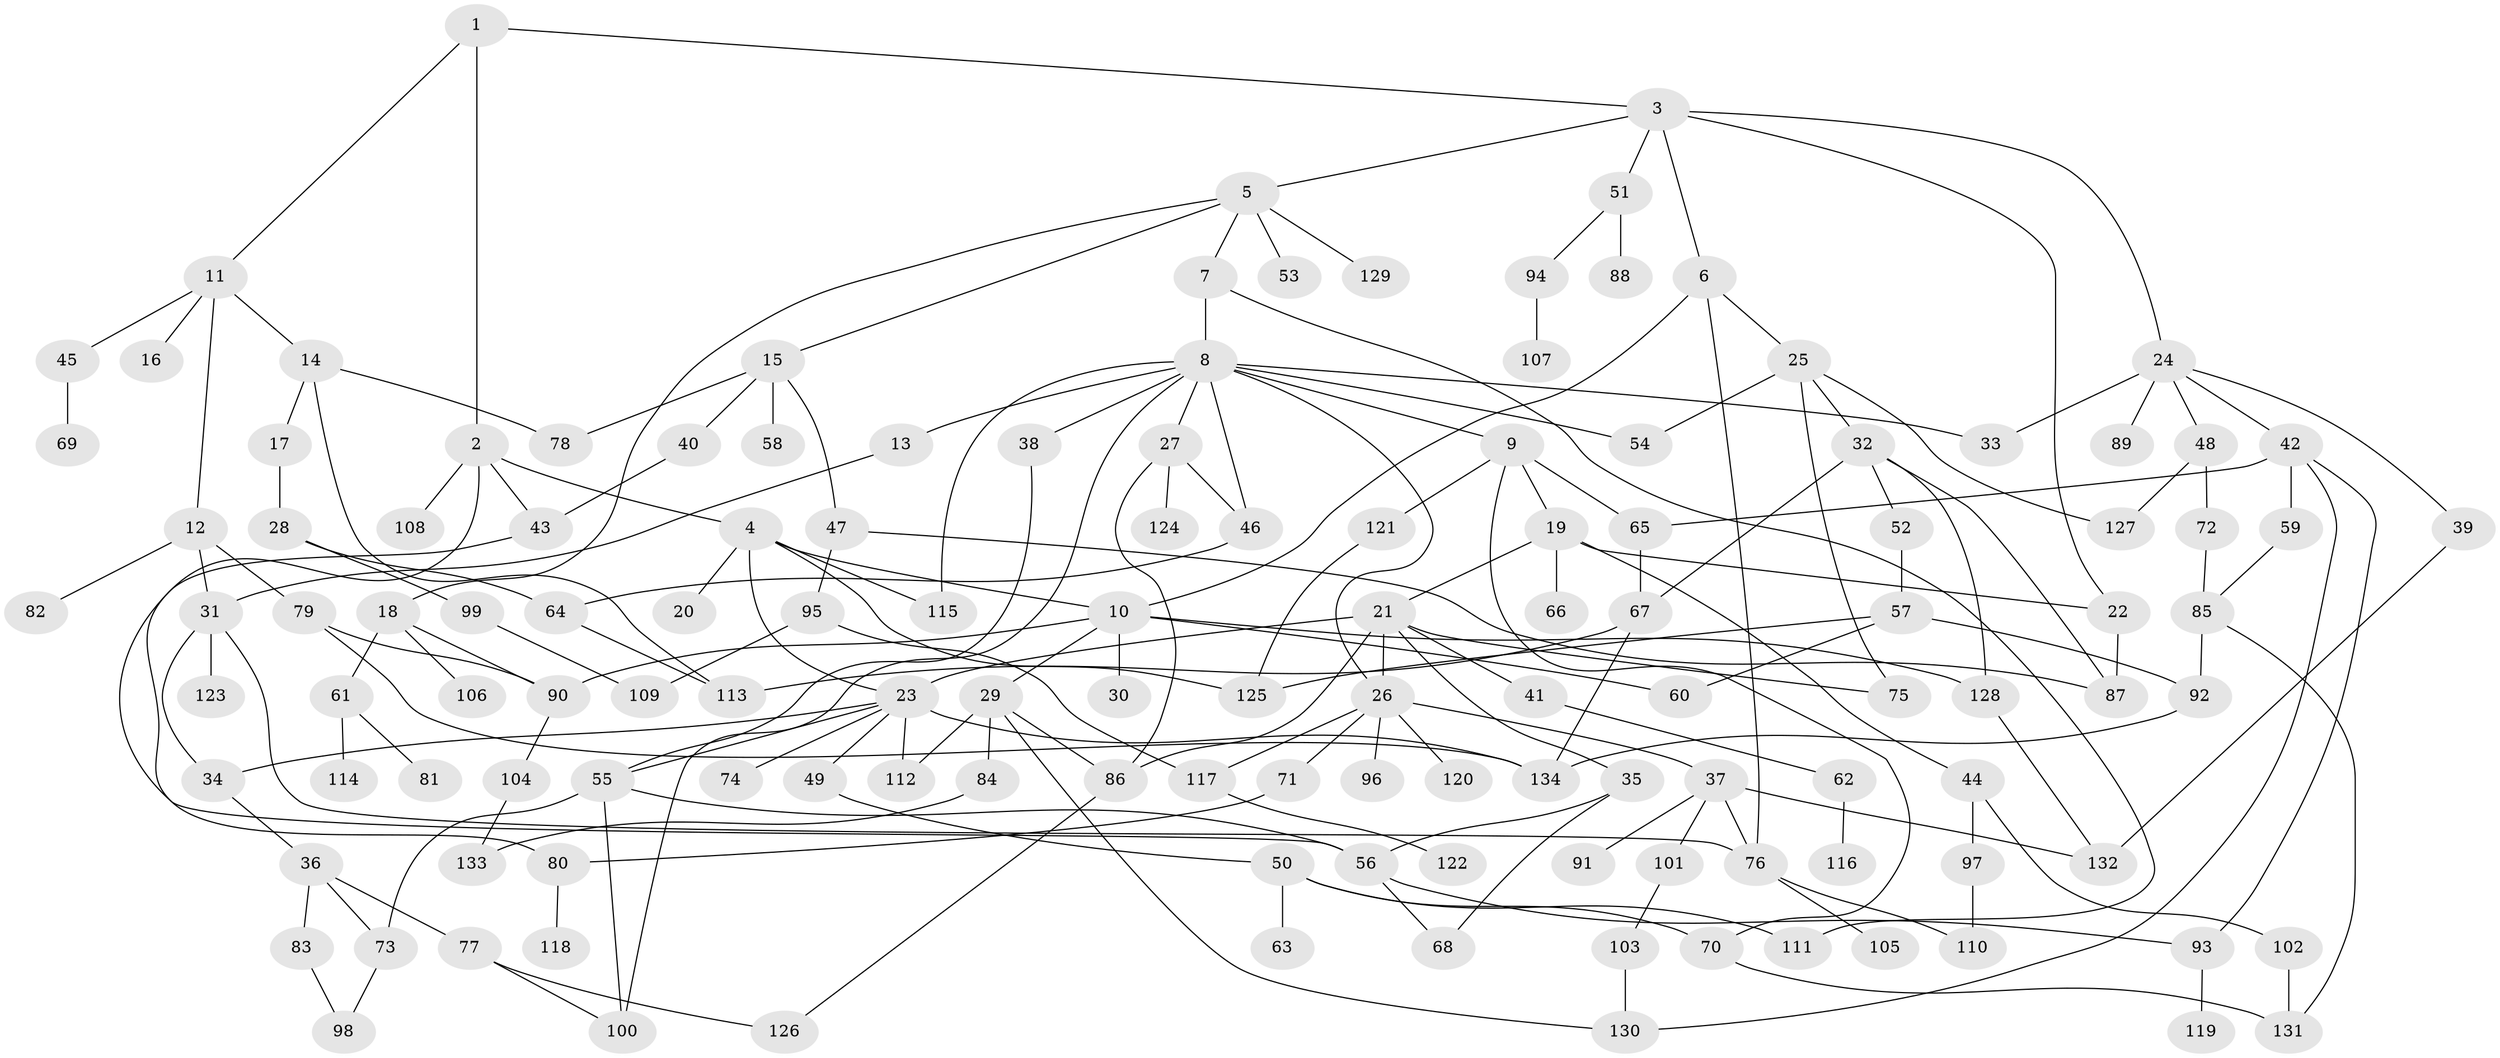 // Generated by graph-tools (version 1.1) at 2025/41/03/09/25 04:41:56]
// undirected, 134 vertices, 193 edges
graph export_dot {
graph [start="1"]
  node [color=gray90,style=filled];
  1;
  2;
  3;
  4;
  5;
  6;
  7;
  8;
  9;
  10;
  11;
  12;
  13;
  14;
  15;
  16;
  17;
  18;
  19;
  20;
  21;
  22;
  23;
  24;
  25;
  26;
  27;
  28;
  29;
  30;
  31;
  32;
  33;
  34;
  35;
  36;
  37;
  38;
  39;
  40;
  41;
  42;
  43;
  44;
  45;
  46;
  47;
  48;
  49;
  50;
  51;
  52;
  53;
  54;
  55;
  56;
  57;
  58;
  59;
  60;
  61;
  62;
  63;
  64;
  65;
  66;
  67;
  68;
  69;
  70;
  71;
  72;
  73;
  74;
  75;
  76;
  77;
  78;
  79;
  80;
  81;
  82;
  83;
  84;
  85;
  86;
  87;
  88;
  89;
  90;
  91;
  92;
  93;
  94;
  95;
  96;
  97;
  98;
  99;
  100;
  101;
  102;
  103;
  104;
  105;
  106;
  107;
  108;
  109;
  110;
  111;
  112;
  113;
  114;
  115;
  116;
  117;
  118;
  119;
  120;
  121;
  122;
  123;
  124;
  125;
  126;
  127;
  128;
  129;
  130;
  131;
  132;
  133;
  134;
  1 -- 2;
  1 -- 3;
  1 -- 11;
  2 -- 4;
  2 -- 43;
  2 -- 108;
  2 -- 56;
  3 -- 5;
  3 -- 6;
  3 -- 24;
  3 -- 51;
  3 -- 22;
  4 -- 10;
  4 -- 20;
  4 -- 115;
  4 -- 23;
  4 -- 125;
  5 -- 7;
  5 -- 15;
  5 -- 18;
  5 -- 53;
  5 -- 129;
  6 -- 25;
  6 -- 76;
  6 -- 10;
  7 -- 8;
  7 -- 111;
  8 -- 9;
  8 -- 13;
  8 -- 26;
  8 -- 27;
  8 -- 38;
  8 -- 33;
  8 -- 54;
  8 -- 115;
  8 -- 46;
  8 -- 100;
  9 -- 19;
  9 -- 121;
  9 -- 65;
  9 -- 70;
  10 -- 29;
  10 -- 30;
  10 -- 60;
  10 -- 128;
  10 -- 90;
  11 -- 12;
  11 -- 14;
  11 -- 16;
  11 -- 45;
  12 -- 31;
  12 -- 79;
  12 -- 82;
  13 -- 31;
  14 -- 17;
  14 -- 78;
  14 -- 113;
  15 -- 40;
  15 -- 47;
  15 -- 58;
  15 -- 78;
  17 -- 28;
  18 -- 61;
  18 -- 106;
  18 -- 90;
  19 -- 21;
  19 -- 22;
  19 -- 44;
  19 -- 66;
  21 -- 23;
  21 -- 35;
  21 -- 41;
  21 -- 75;
  21 -- 86;
  21 -- 26;
  22 -- 87;
  23 -- 34;
  23 -- 49;
  23 -- 74;
  23 -- 134;
  23 -- 112;
  23 -- 55;
  24 -- 33;
  24 -- 39;
  24 -- 42;
  24 -- 48;
  24 -- 89;
  25 -- 32;
  25 -- 54;
  25 -- 127;
  25 -- 75;
  26 -- 37;
  26 -- 71;
  26 -- 96;
  26 -- 117;
  26 -- 120;
  27 -- 46;
  27 -- 124;
  27 -- 86;
  28 -- 99;
  28 -- 64;
  29 -- 84;
  29 -- 112;
  29 -- 130;
  29 -- 86;
  31 -- 76;
  31 -- 123;
  31 -- 34;
  32 -- 52;
  32 -- 128;
  32 -- 87;
  32 -- 67;
  34 -- 36;
  35 -- 56;
  35 -- 68;
  36 -- 73;
  36 -- 77;
  36 -- 83;
  37 -- 91;
  37 -- 101;
  37 -- 132;
  37 -- 76;
  38 -- 55;
  39 -- 132;
  40 -- 43;
  41 -- 62;
  42 -- 59;
  42 -- 65;
  42 -- 130;
  42 -- 93;
  43 -- 80;
  44 -- 97;
  44 -- 102;
  45 -- 69;
  46 -- 64;
  47 -- 87;
  47 -- 95;
  48 -- 72;
  48 -- 127;
  49 -- 50;
  50 -- 63;
  50 -- 70;
  50 -- 111;
  51 -- 88;
  51 -- 94;
  52 -- 57;
  55 -- 100;
  55 -- 56;
  55 -- 73;
  56 -- 93;
  56 -- 68;
  57 -- 60;
  57 -- 92;
  57 -- 125;
  59 -- 85;
  61 -- 81;
  61 -- 114;
  62 -- 116;
  64 -- 113;
  65 -- 67;
  67 -- 134;
  67 -- 113;
  70 -- 131;
  71 -- 80;
  72 -- 85;
  73 -- 98;
  76 -- 105;
  76 -- 110;
  77 -- 126;
  77 -- 100;
  79 -- 90;
  79 -- 134;
  80 -- 118;
  83 -- 98;
  84 -- 133;
  85 -- 92;
  85 -- 131;
  86 -- 126;
  90 -- 104;
  92 -- 134;
  93 -- 119;
  94 -- 107;
  95 -- 117;
  95 -- 109;
  97 -- 110;
  99 -- 109;
  101 -- 103;
  102 -- 131;
  103 -- 130;
  104 -- 133;
  117 -- 122;
  121 -- 125;
  128 -- 132;
}
